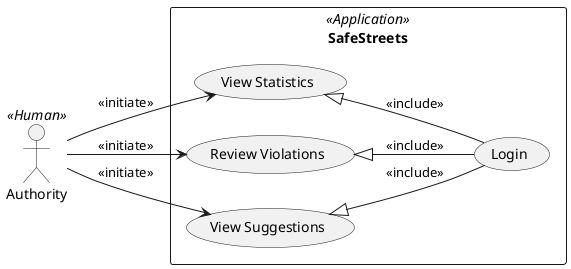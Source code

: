 @startuml rasd_use_case_diagram_authority
left to right direction
skinparam Shadowing false

:Authority: <<Human>>
:SafeStreets: <<Application>>

rectangle SafeStreets{
    (Login)
    (View Statistics) <|-- (Login) : <<include>>
    (Review Violations) <|-- (Login) : <<include>>
    (View Suggestions) <|-- (Login) : <<include>>
}

:Authority: --> (View Statistics) : <<initiate>>
:Authority: --> (Review Violations) : <<initiate>>
:Authority: --> (View Suggestions): <<initiate>>

@enduml